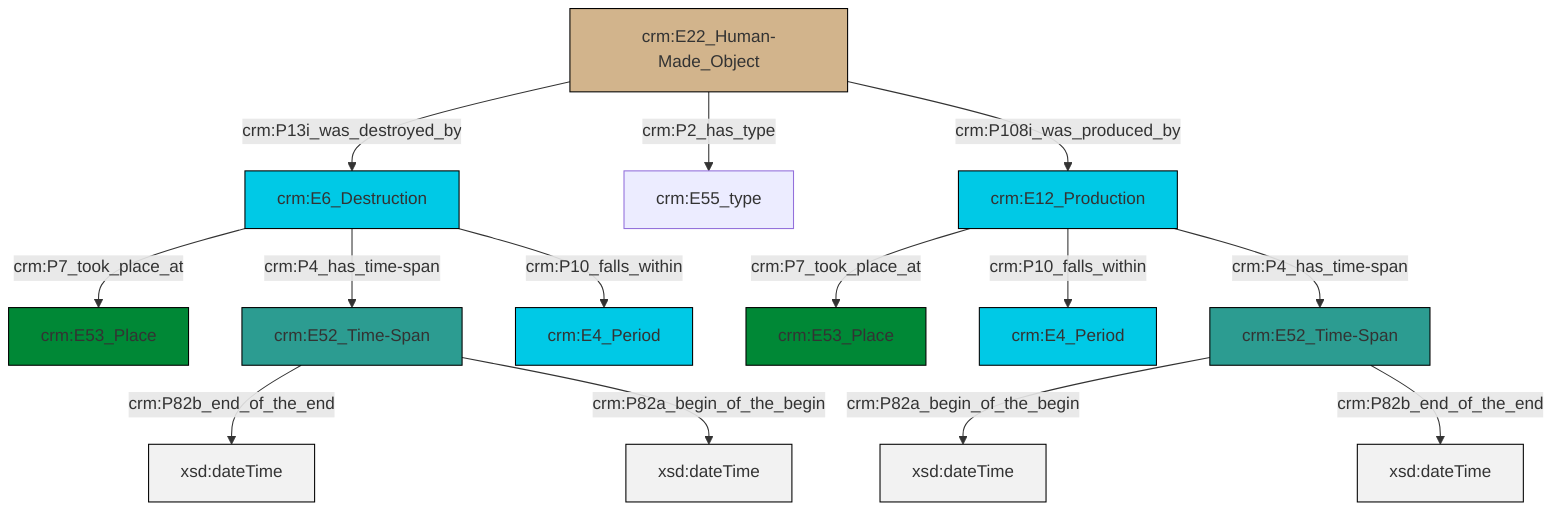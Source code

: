 graph TD
classDef Literal fill:#f2f2f2,stroke:#000000;
classDef CRM_Entity fill:#FFFFFF,stroke:#000000;
classDef Temporal_Entity fill:#00C9E6, stroke:#000000;
classDef Type fill:#E18312, stroke:#000000;
classDef Time-Span fill:#2C9C91, stroke:#000000;
classDef Appellation fill:#FFEB7F, stroke:#000000;
classDef Place fill:#008836, stroke:#000000;
classDef Persistent_Item fill:#B266B2, stroke:#000000;
classDef Conceptual_Object fill:#FFD700, stroke:#000000;
classDef Physical_Thing fill:#D2B48C, stroke:#000000;
classDef Actor fill:#f58aad, stroke:#000000;
classDef PC_Classes fill:#4ce600, stroke:#000000;
classDef Multi fill:#cccccc,stroke:#000000;

2["crm:E22_Human-Made_Object"]:::Physical_Thing -->|crm:P13i_was_destroyed_by| 3["crm:E6_Destruction"]:::Temporal_Entity
6["crm:E52_Time-Span"]:::Time-Span -->|crm:P82b_end_of_the_end| 7[xsd:dateTime]:::Literal
3["crm:E6_Destruction"]:::Temporal_Entity -->|crm:P7_took_place_at| 9["crm:E53_Place"]:::Place
13["crm:E52_Time-Span"]:::Time-Span -->|crm:P82a_begin_of_the_begin| 14[xsd:dateTime]:::Literal
16["crm:E12_Production"]:::Temporal_Entity -->|crm:P7_took_place_at| 0["crm:E53_Place"]:::Place
16["crm:E12_Production"]:::Temporal_Entity -->|crm:P10_falls_within| 18["crm:E4_Period"]:::Temporal_Entity
16["crm:E12_Production"]:::Temporal_Entity -->|crm:P4_has_time-span| 13["crm:E52_Time-Span"]:::Time-Span
13["crm:E52_Time-Span"]:::Time-Span -->|crm:P82b_end_of_the_end| 20[xsd:dateTime]:::Literal
3["crm:E6_Destruction"]:::Temporal_Entity -->|crm:P4_has_time-span| 6["crm:E52_Time-Span"]:::Time-Span
6["crm:E52_Time-Span"]:::Time-Span -->|crm:P82a_begin_of_the_begin| 21[xsd:dateTime]:::Literal
2["crm:E22_Human-Made_Object"]:::Physical_Thing -->|crm:P2_has_type| 4["crm:E55_type"]:::Default
3["crm:E6_Destruction"]:::Temporal_Entity -->|crm:P10_falls_within| 11["crm:E4_Period"]:::Temporal_Entity
2["crm:E22_Human-Made_Object"]:::Physical_Thing -->|crm:P108i_was_produced_by| 16["crm:E12_Production"]:::Temporal_Entity